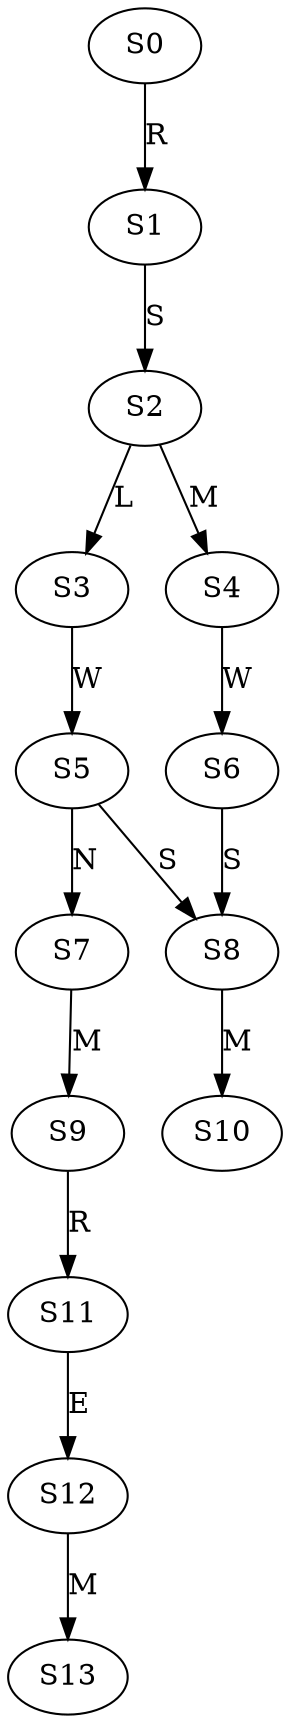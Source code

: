 strict digraph  {
	S0 -> S1 [ label = R ];
	S1 -> S2 [ label = S ];
	S2 -> S3 [ label = L ];
	S2 -> S4 [ label = M ];
	S3 -> S5 [ label = W ];
	S4 -> S6 [ label = W ];
	S5 -> S7 [ label = N ];
	S5 -> S8 [ label = S ];
	S6 -> S8 [ label = S ];
	S7 -> S9 [ label = M ];
	S8 -> S10 [ label = M ];
	S9 -> S11 [ label = R ];
	S11 -> S12 [ label = E ];
	S12 -> S13 [ label = M ];
}
